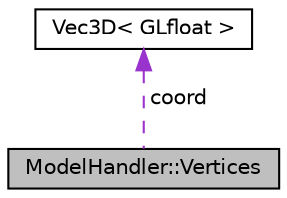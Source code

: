 digraph "ModelHandler::Vertices"
{
  edge [fontname="Helvetica",fontsize="10",labelfontname="Helvetica",labelfontsize="10"];
  node [fontname="Helvetica",fontsize="10",shape=record];
  Node1 [label="ModelHandler::Vertices",height=0.2,width=0.4,color="black", fillcolor="grey75", style="filled", fontcolor="black"];
  Node2 -> Node1 [dir="back",color="darkorchid3",fontsize="10",style="dashed",label=" coord" ,fontname="Helvetica"];
  Node2 [label="Vec3D\< GLfloat \>",height=0.2,width=0.4,color="black", fillcolor="white", style="filled",URL="$classVec3D.html"];
}
